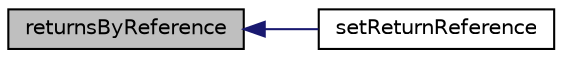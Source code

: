 digraph "returnsByReference"
{
  edge [fontname="Helvetica",fontsize="10",labelfontname="Helvetica",labelfontsize="10"];
  node [fontname="Helvetica",fontsize="10",shape=record];
  rankdir="LR";
  Node1 [label="returnsByReference",height=0.2,width=0.4,color="black", fillcolor="grey75", style="filled" fontcolor="black"];
  Node1 -> Node2 [dir="back",color="midnightblue",fontsize="10",style="solid",fontname="Helvetica"];
  Node2 [label="setReturnReference",height=0.2,width=0.4,color="black", fillcolor="white", style="filled",URL="$class_simple_mock.html#aef1dda5d0c600d1b4c52e847a254fe48"];
}
